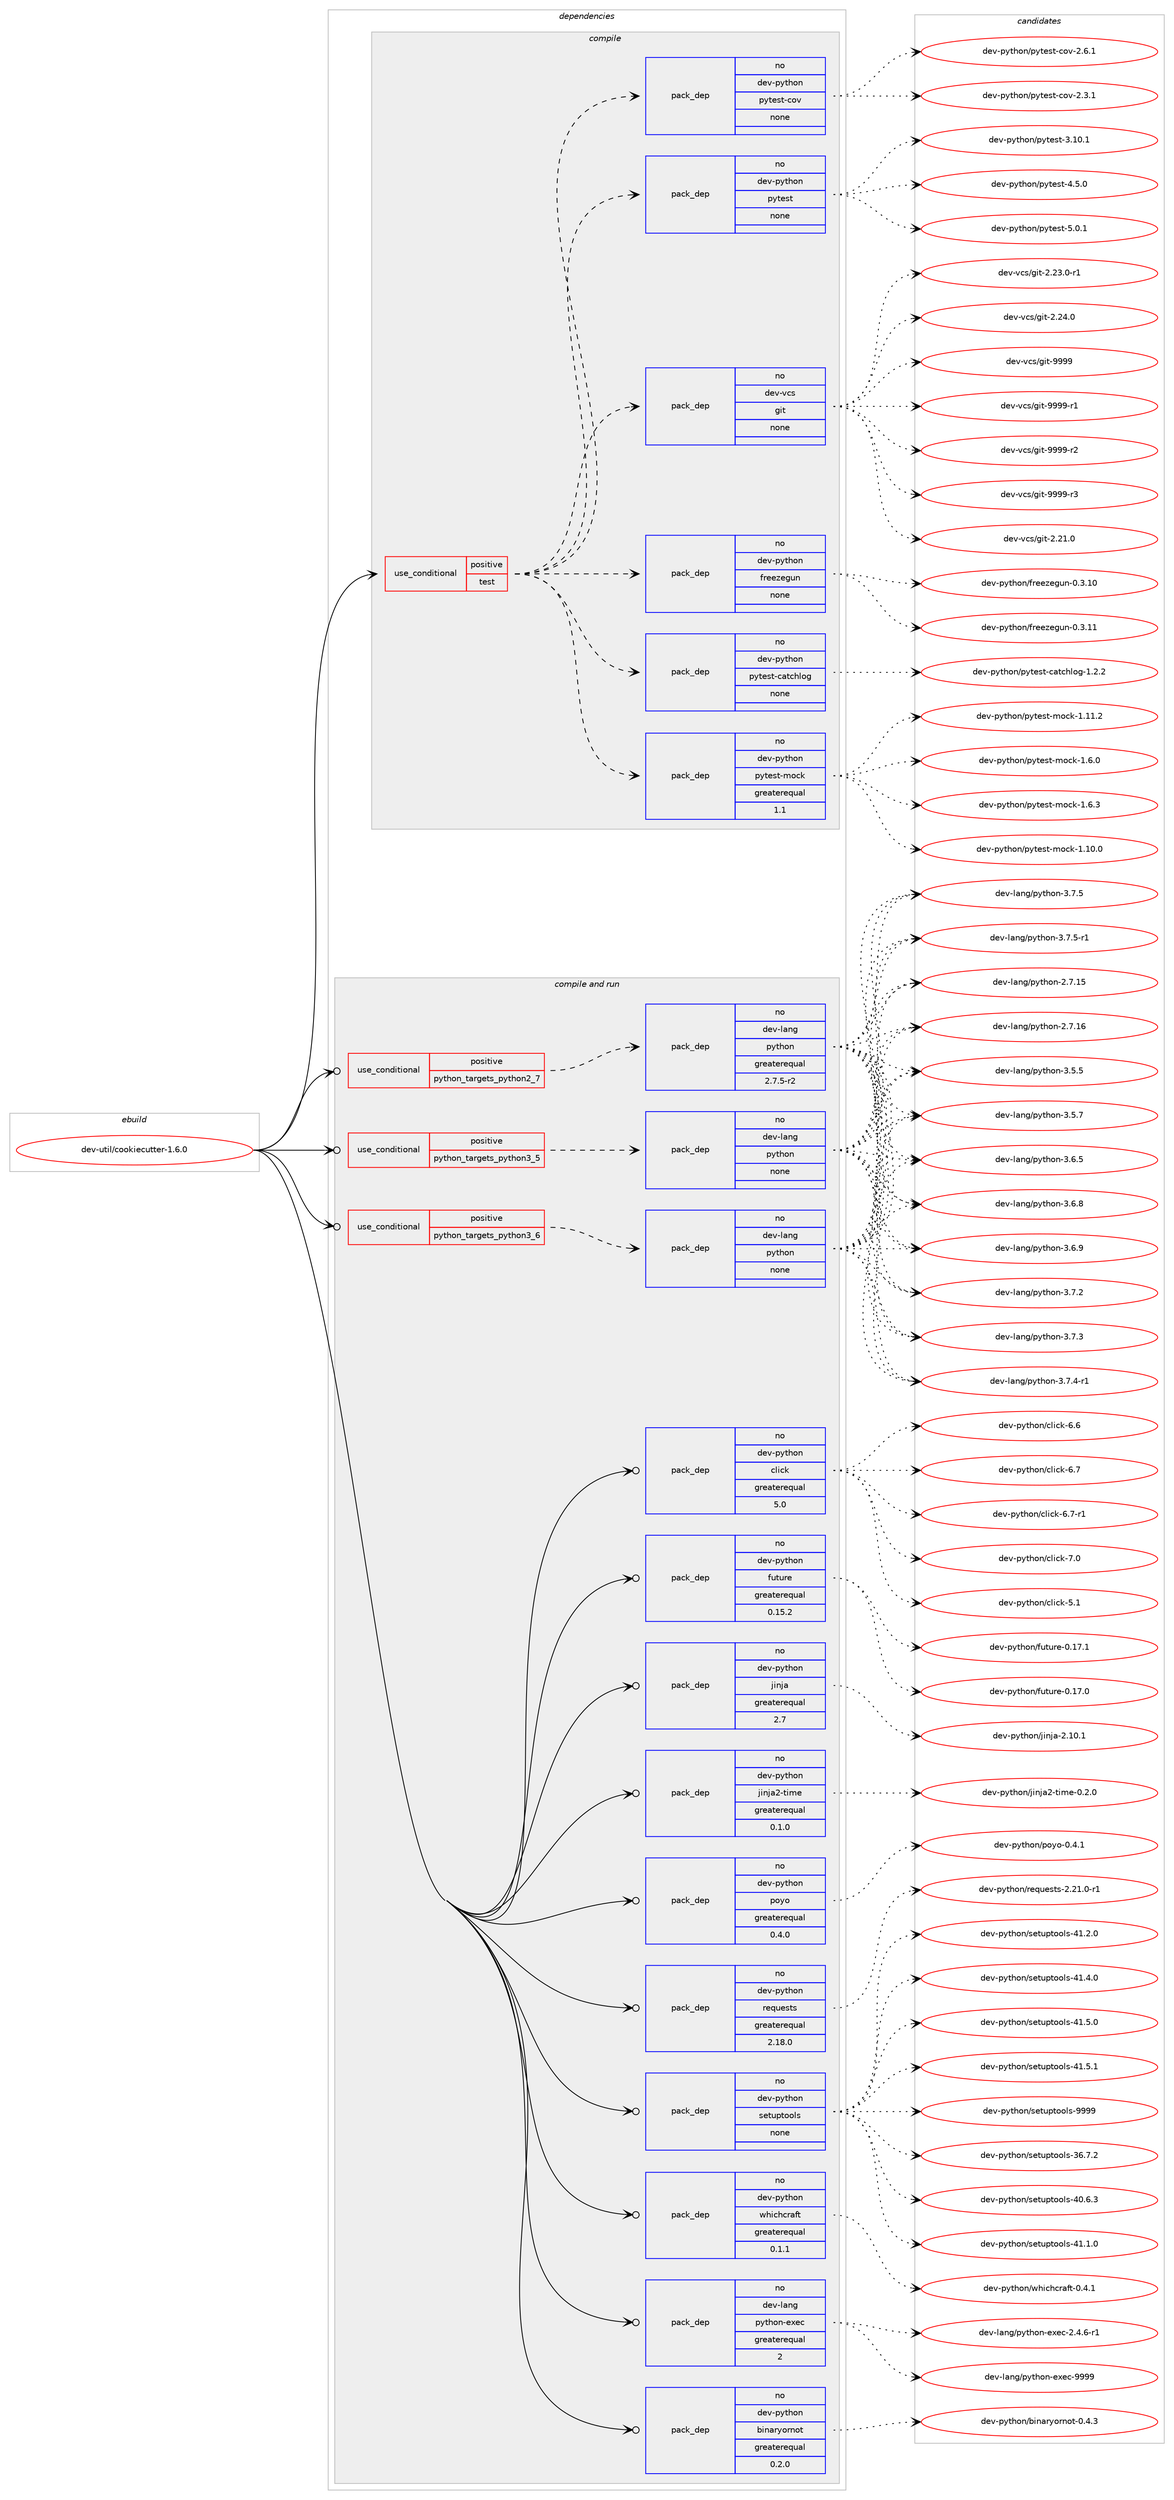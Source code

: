 digraph prolog {

# *************
# Graph options
# *************

newrank=true;
concentrate=true;
compound=true;
graph [rankdir=LR,fontname=Helvetica,fontsize=10,ranksep=1.5];#, ranksep=2.5, nodesep=0.2];
edge  [arrowhead=vee];
node  [fontname=Helvetica,fontsize=10];

# **********
# The ebuild
# **********

subgraph cluster_leftcol {
color=gray;
rank=same;
label=<<i>ebuild</i>>;
id [label="dev-util/cookiecutter-1.6.0", color=red, width=4, href="../dev-util/cookiecutter-1.6.0.svg"];
}

# ****************
# The dependencies
# ****************

subgraph cluster_midcol {
color=gray;
label=<<i>dependencies</i>>;
subgraph cluster_compile {
fillcolor="#eeeeee";
style=filled;
label=<<i>compile</i>>;
subgraph cond182149 {
dependency727224 [label=<<TABLE BORDER="0" CELLBORDER="1" CELLSPACING="0" CELLPADDING="4"><TR><TD ROWSPAN="3" CELLPADDING="10">use_conditional</TD></TR><TR><TD>positive</TD></TR><TR><TD>test</TD></TR></TABLE>>, shape=none, color=red];
subgraph pack532953 {
dependency727225 [label=<<TABLE BORDER="0" CELLBORDER="1" CELLSPACING="0" CELLPADDING="4" WIDTH="220"><TR><TD ROWSPAN="6" CELLPADDING="30">pack_dep</TD></TR><TR><TD WIDTH="110">no</TD></TR><TR><TD>dev-python</TD></TR><TR><TD>pytest</TD></TR><TR><TD>none</TD></TR><TR><TD></TD></TR></TABLE>>, shape=none, color=blue];
}
dependency727224:e -> dependency727225:w [weight=20,style="dashed",arrowhead="vee"];
subgraph pack532954 {
dependency727226 [label=<<TABLE BORDER="0" CELLBORDER="1" CELLSPACING="0" CELLPADDING="4" WIDTH="220"><TR><TD ROWSPAN="6" CELLPADDING="30">pack_dep</TD></TR><TR><TD WIDTH="110">no</TD></TR><TR><TD>dev-python</TD></TR><TR><TD>pytest-cov</TD></TR><TR><TD>none</TD></TR><TR><TD></TD></TR></TABLE>>, shape=none, color=blue];
}
dependency727224:e -> dependency727226:w [weight=20,style="dashed",arrowhead="vee"];
subgraph pack532955 {
dependency727227 [label=<<TABLE BORDER="0" CELLBORDER="1" CELLSPACING="0" CELLPADDING="4" WIDTH="220"><TR><TD ROWSPAN="6" CELLPADDING="30">pack_dep</TD></TR><TR><TD WIDTH="110">no</TD></TR><TR><TD>dev-python</TD></TR><TR><TD>pytest-mock</TD></TR><TR><TD>greaterequal</TD></TR><TR><TD>1.1</TD></TR></TABLE>>, shape=none, color=blue];
}
dependency727224:e -> dependency727227:w [weight=20,style="dashed",arrowhead="vee"];
subgraph pack532956 {
dependency727228 [label=<<TABLE BORDER="0" CELLBORDER="1" CELLSPACING="0" CELLPADDING="4" WIDTH="220"><TR><TD ROWSPAN="6" CELLPADDING="30">pack_dep</TD></TR><TR><TD WIDTH="110">no</TD></TR><TR><TD>dev-python</TD></TR><TR><TD>pytest-catchlog</TD></TR><TR><TD>none</TD></TR><TR><TD></TD></TR></TABLE>>, shape=none, color=blue];
}
dependency727224:e -> dependency727228:w [weight=20,style="dashed",arrowhead="vee"];
subgraph pack532957 {
dependency727229 [label=<<TABLE BORDER="0" CELLBORDER="1" CELLSPACING="0" CELLPADDING="4" WIDTH="220"><TR><TD ROWSPAN="6" CELLPADDING="30">pack_dep</TD></TR><TR><TD WIDTH="110">no</TD></TR><TR><TD>dev-python</TD></TR><TR><TD>freezegun</TD></TR><TR><TD>none</TD></TR><TR><TD></TD></TR></TABLE>>, shape=none, color=blue];
}
dependency727224:e -> dependency727229:w [weight=20,style="dashed",arrowhead="vee"];
subgraph pack532958 {
dependency727230 [label=<<TABLE BORDER="0" CELLBORDER="1" CELLSPACING="0" CELLPADDING="4" WIDTH="220"><TR><TD ROWSPAN="6" CELLPADDING="30">pack_dep</TD></TR><TR><TD WIDTH="110">no</TD></TR><TR><TD>dev-vcs</TD></TR><TR><TD>git</TD></TR><TR><TD>none</TD></TR><TR><TD></TD></TR></TABLE>>, shape=none, color=blue];
}
dependency727224:e -> dependency727230:w [weight=20,style="dashed",arrowhead="vee"];
}
id:e -> dependency727224:w [weight=20,style="solid",arrowhead="vee"];
}
subgraph cluster_compileandrun {
fillcolor="#eeeeee";
style=filled;
label=<<i>compile and run</i>>;
subgraph cond182150 {
dependency727231 [label=<<TABLE BORDER="0" CELLBORDER="1" CELLSPACING="0" CELLPADDING="4"><TR><TD ROWSPAN="3" CELLPADDING="10">use_conditional</TD></TR><TR><TD>positive</TD></TR><TR><TD>python_targets_python2_7</TD></TR></TABLE>>, shape=none, color=red];
subgraph pack532959 {
dependency727232 [label=<<TABLE BORDER="0" CELLBORDER="1" CELLSPACING="0" CELLPADDING="4" WIDTH="220"><TR><TD ROWSPAN="6" CELLPADDING="30">pack_dep</TD></TR><TR><TD WIDTH="110">no</TD></TR><TR><TD>dev-lang</TD></TR><TR><TD>python</TD></TR><TR><TD>greaterequal</TD></TR><TR><TD>2.7.5-r2</TD></TR></TABLE>>, shape=none, color=blue];
}
dependency727231:e -> dependency727232:w [weight=20,style="dashed",arrowhead="vee"];
}
id:e -> dependency727231:w [weight=20,style="solid",arrowhead="odotvee"];
subgraph cond182151 {
dependency727233 [label=<<TABLE BORDER="0" CELLBORDER="1" CELLSPACING="0" CELLPADDING="4"><TR><TD ROWSPAN="3" CELLPADDING="10">use_conditional</TD></TR><TR><TD>positive</TD></TR><TR><TD>python_targets_python3_5</TD></TR></TABLE>>, shape=none, color=red];
subgraph pack532960 {
dependency727234 [label=<<TABLE BORDER="0" CELLBORDER="1" CELLSPACING="0" CELLPADDING="4" WIDTH="220"><TR><TD ROWSPAN="6" CELLPADDING="30">pack_dep</TD></TR><TR><TD WIDTH="110">no</TD></TR><TR><TD>dev-lang</TD></TR><TR><TD>python</TD></TR><TR><TD>none</TD></TR><TR><TD></TD></TR></TABLE>>, shape=none, color=blue];
}
dependency727233:e -> dependency727234:w [weight=20,style="dashed",arrowhead="vee"];
}
id:e -> dependency727233:w [weight=20,style="solid",arrowhead="odotvee"];
subgraph cond182152 {
dependency727235 [label=<<TABLE BORDER="0" CELLBORDER="1" CELLSPACING="0" CELLPADDING="4"><TR><TD ROWSPAN="3" CELLPADDING="10">use_conditional</TD></TR><TR><TD>positive</TD></TR><TR><TD>python_targets_python3_6</TD></TR></TABLE>>, shape=none, color=red];
subgraph pack532961 {
dependency727236 [label=<<TABLE BORDER="0" CELLBORDER="1" CELLSPACING="0" CELLPADDING="4" WIDTH="220"><TR><TD ROWSPAN="6" CELLPADDING="30">pack_dep</TD></TR><TR><TD WIDTH="110">no</TD></TR><TR><TD>dev-lang</TD></TR><TR><TD>python</TD></TR><TR><TD>none</TD></TR><TR><TD></TD></TR></TABLE>>, shape=none, color=blue];
}
dependency727235:e -> dependency727236:w [weight=20,style="dashed",arrowhead="vee"];
}
id:e -> dependency727235:w [weight=20,style="solid",arrowhead="odotvee"];
subgraph pack532962 {
dependency727237 [label=<<TABLE BORDER="0" CELLBORDER="1" CELLSPACING="0" CELLPADDING="4" WIDTH="220"><TR><TD ROWSPAN="6" CELLPADDING="30">pack_dep</TD></TR><TR><TD WIDTH="110">no</TD></TR><TR><TD>dev-lang</TD></TR><TR><TD>python-exec</TD></TR><TR><TD>greaterequal</TD></TR><TR><TD>2</TD></TR></TABLE>>, shape=none, color=blue];
}
id:e -> dependency727237:w [weight=20,style="solid",arrowhead="odotvee"];
subgraph pack532963 {
dependency727238 [label=<<TABLE BORDER="0" CELLBORDER="1" CELLSPACING="0" CELLPADDING="4" WIDTH="220"><TR><TD ROWSPAN="6" CELLPADDING="30">pack_dep</TD></TR><TR><TD WIDTH="110">no</TD></TR><TR><TD>dev-python</TD></TR><TR><TD>binaryornot</TD></TR><TR><TD>greaterequal</TD></TR><TR><TD>0.2.0</TD></TR></TABLE>>, shape=none, color=blue];
}
id:e -> dependency727238:w [weight=20,style="solid",arrowhead="odotvee"];
subgraph pack532964 {
dependency727239 [label=<<TABLE BORDER="0" CELLBORDER="1" CELLSPACING="0" CELLPADDING="4" WIDTH="220"><TR><TD ROWSPAN="6" CELLPADDING="30">pack_dep</TD></TR><TR><TD WIDTH="110">no</TD></TR><TR><TD>dev-python</TD></TR><TR><TD>click</TD></TR><TR><TD>greaterequal</TD></TR><TR><TD>5.0</TD></TR></TABLE>>, shape=none, color=blue];
}
id:e -> dependency727239:w [weight=20,style="solid",arrowhead="odotvee"];
subgraph pack532965 {
dependency727240 [label=<<TABLE BORDER="0" CELLBORDER="1" CELLSPACING="0" CELLPADDING="4" WIDTH="220"><TR><TD ROWSPAN="6" CELLPADDING="30">pack_dep</TD></TR><TR><TD WIDTH="110">no</TD></TR><TR><TD>dev-python</TD></TR><TR><TD>future</TD></TR><TR><TD>greaterequal</TD></TR><TR><TD>0.15.2</TD></TR></TABLE>>, shape=none, color=blue];
}
id:e -> dependency727240:w [weight=20,style="solid",arrowhead="odotvee"];
subgraph pack532966 {
dependency727241 [label=<<TABLE BORDER="0" CELLBORDER="1" CELLSPACING="0" CELLPADDING="4" WIDTH="220"><TR><TD ROWSPAN="6" CELLPADDING="30">pack_dep</TD></TR><TR><TD WIDTH="110">no</TD></TR><TR><TD>dev-python</TD></TR><TR><TD>jinja</TD></TR><TR><TD>greaterequal</TD></TR><TR><TD>2.7</TD></TR></TABLE>>, shape=none, color=blue];
}
id:e -> dependency727241:w [weight=20,style="solid",arrowhead="odotvee"];
subgraph pack532967 {
dependency727242 [label=<<TABLE BORDER="0" CELLBORDER="1" CELLSPACING="0" CELLPADDING="4" WIDTH="220"><TR><TD ROWSPAN="6" CELLPADDING="30">pack_dep</TD></TR><TR><TD WIDTH="110">no</TD></TR><TR><TD>dev-python</TD></TR><TR><TD>jinja2-time</TD></TR><TR><TD>greaterequal</TD></TR><TR><TD>0.1.0</TD></TR></TABLE>>, shape=none, color=blue];
}
id:e -> dependency727242:w [weight=20,style="solid",arrowhead="odotvee"];
subgraph pack532968 {
dependency727243 [label=<<TABLE BORDER="0" CELLBORDER="1" CELLSPACING="0" CELLPADDING="4" WIDTH="220"><TR><TD ROWSPAN="6" CELLPADDING="30">pack_dep</TD></TR><TR><TD WIDTH="110">no</TD></TR><TR><TD>dev-python</TD></TR><TR><TD>poyo</TD></TR><TR><TD>greaterequal</TD></TR><TR><TD>0.4.0</TD></TR></TABLE>>, shape=none, color=blue];
}
id:e -> dependency727243:w [weight=20,style="solid",arrowhead="odotvee"];
subgraph pack532969 {
dependency727244 [label=<<TABLE BORDER="0" CELLBORDER="1" CELLSPACING="0" CELLPADDING="4" WIDTH="220"><TR><TD ROWSPAN="6" CELLPADDING="30">pack_dep</TD></TR><TR><TD WIDTH="110">no</TD></TR><TR><TD>dev-python</TD></TR><TR><TD>requests</TD></TR><TR><TD>greaterequal</TD></TR><TR><TD>2.18.0</TD></TR></TABLE>>, shape=none, color=blue];
}
id:e -> dependency727244:w [weight=20,style="solid",arrowhead="odotvee"];
subgraph pack532970 {
dependency727245 [label=<<TABLE BORDER="0" CELLBORDER="1" CELLSPACING="0" CELLPADDING="4" WIDTH="220"><TR><TD ROWSPAN="6" CELLPADDING="30">pack_dep</TD></TR><TR><TD WIDTH="110">no</TD></TR><TR><TD>dev-python</TD></TR><TR><TD>setuptools</TD></TR><TR><TD>none</TD></TR><TR><TD></TD></TR></TABLE>>, shape=none, color=blue];
}
id:e -> dependency727245:w [weight=20,style="solid",arrowhead="odotvee"];
subgraph pack532971 {
dependency727246 [label=<<TABLE BORDER="0" CELLBORDER="1" CELLSPACING="0" CELLPADDING="4" WIDTH="220"><TR><TD ROWSPAN="6" CELLPADDING="30">pack_dep</TD></TR><TR><TD WIDTH="110">no</TD></TR><TR><TD>dev-python</TD></TR><TR><TD>whichcraft</TD></TR><TR><TD>greaterequal</TD></TR><TR><TD>0.1.1</TD></TR></TABLE>>, shape=none, color=blue];
}
id:e -> dependency727246:w [weight=20,style="solid",arrowhead="odotvee"];
}
subgraph cluster_run {
fillcolor="#eeeeee";
style=filled;
label=<<i>run</i>>;
}
}

# **************
# The candidates
# **************

subgraph cluster_choices {
rank=same;
color=gray;
label=<<i>candidates</i>>;

subgraph choice532953 {
color=black;
nodesep=1;
choice100101118451121211161041111104711212111610111511645514649484649 [label="dev-python/pytest-3.10.1", color=red, width=4,href="../dev-python/pytest-3.10.1.svg"];
choice1001011184511212111610411111047112121116101115116455246534648 [label="dev-python/pytest-4.5.0", color=red, width=4,href="../dev-python/pytest-4.5.0.svg"];
choice1001011184511212111610411111047112121116101115116455346484649 [label="dev-python/pytest-5.0.1", color=red, width=4,href="../dev-python/pytest-5.0.1.svg"];
dependency727225:e -> choice100101118451121211161041111104711212111610111511645514649484649:w [style=dotted,weight="100"];
dependency727225:e -> choice1001011184511212111610411111047112121116101115116455246534648:w [style=dotted,weight="100"];
dependency727225:e -> choice1001011184511212111610411111047112121116101115116455346484649:w [style=dotted,weight="100"];
}
subgraph choice532954 {
color=black;
nodesep=1;
choice10010111845112121116104111110471121211161011151164599111118455046514649 [label="dev-python/pytest-cov-2.3.1", color=red, width=4,href="../dev-python/pytest-cov-2.3.1.svg"];
choice10010111845112121116104111110471121211161011151164599111118455046544649 [label="dev-python/pytest-cov-2.6.1", color=red, width=4,href="../dev-python/pytest-cov-2.6.1.svg"];
dependency727226:e -> choice10010111845112121116104111110471121211161011151164599111118455046514649:w [style=dotted,weight="100"];
dependency727226:e -> choice10010111845112121116104111110471121211161011151164599111118455046544649:w [style=dotted,weight="100"];
}
subgraph choice532955 {
color=black;
nodesep=1;
choice1001011184511212111610411111047112121116101115116451091119910745494649484648 [label="dev-python/pytest-mock-1.10.0", color=red, width=4,href="../dev-python/pytest-mock-1.10.0.svg"];
choice1001011184511212111610411111047112121116101115116451091119910745494649494650 [label="dev-python/pytest-mock-1.11.2", color=red, width=4,href="../dev-python/pytest-mock-1.11.2.svg"];
choice10010111845112121116104111110471121211161011151164510911199107454946544648 [label="dev-python/pytest-mock-1.6.0", color=red, width=4,href="../dev-python/pytest-mock-1.6.0.svg"];
choice10010111845112121116104111110471121211161011151164510911199107454946544651 [label="dev-python/pytest-mock-1.6.3", color=red, width=4,href="../dev-python/pytest-mock-1.6.3.svg"];
dependency727227:e -> choice1001011184511212111610411111047112121116101115116451091119910745494649484648:w [style=dotted,weight="100"];
dependency727227:e -> choice1001011184511212111610411111047112121116101115116451091119910745494649494650:w [style=dotted,weight="100"];
dependency727227:e -> choice10010111845112121116104111110471121211161011151164510911199107454946544648:w [style=dotted,weight="100"];
dependency727227:e -> choice10010111845112121116104111110471121211161011151164510911199107454946544651:w [style=dotted,weight="100"];
}
subgraph choice532956 {
color=black;
nodesep=1;
choice100101118451121211161041111104711212111610111511645999711699104108111103454946504650 [label="dev-python/pytest-catchlog-1.2.2", color=red, width=4,href="../dev-python/pytest-catchlog-1.2.2.svg"];
dependency727228:e -> choice100101118451121211161041111104711212111610111511645999711699104108111103454946504650:w [style=dotted,weight="100"];
}
subgraph choice532957 {
color=black;
nodesep=1;
choice100101118451121211161041111104710211410110112210110311711045484651464948 [label="dev-python/freezegun-0.3.10", color=red, width=4,href="../dev-python/freezegun-0.3.10.svg"];
choice100101118451121211161041111104710211410110112210110311711045484651464949 [label="dev-python/freezegun-0.3.11", color=red, width=4,href="../dev-python/freezegun-0.3.11.svg"];
dependency727229:e -> choice100101118451121211161041111104710211410110112210110311711045484651464948:w [style=dotted,weight="100"];
dependency727229:e -> choice100101118451121211161041111104710211410110112210110311711045484651464949:w [style=dotted,weight="100"];
}
subgraph choice532958 {
color=black;
nodesep=1;
choice10010111845118991154710310511645504650494648 [label="dev-vcs/git-2.21.0", color=red, width=4,href="../dev-vcs/git-2.21.0.svg"];
choice100101118451189911547103105116455046505146484511449 [label="dev-vcs/git-2.23.0-r1", color=red, width=4,href="../dev-vcs/git-2.23.0-r1.svg"];
choice10010111845118991154710310511645504650524648 [label="dev-vcs/git-2.24.0", color=red, width=4,href="../dev-vcs/git-2.24.0.svg"];
choice1001011184511899115471031051164557575757 [label="dev-vcs/git-9999", color=red, width=4,href="../dev-vcs/git-9999.svg"];
choice10010111845118991154710310511645575757574511449 [label="dev-vcs/git-9999-r1", color=red, width=4,href="../dev-vcs/git-9999-r1.svg"];
choice10010111845118991154710310511645575757574511450 [label="dev-vcs/git-9999-r2", color=red, width=4,href="../dev-vcs/git-9999-r2.svg"];
choice10010111845118991154710310511645575757574511451 [label="dev-vcs/git-9999-r3", color=red, width=4,href="../dev-vcs/git-9999-r3.svg"];
dependency727230:e -> choice10010111845118991154710310511645504650494648:w [style=dotted,weight="100"];
dependency727230:e -> choice100101118451189911547103105116455046505146484511449:w [style=dotted,weight="100"];
dependency727230:e -> choice10010111845118991154710310511645504650524648:w [style=dotted,weight="100"];
dependency727230:e -> choice1001011184511899115471031051164557575757:w [style=dotted,weight="100"];
dependency727230:e -> choice10010111845118991154710310511645575757574511449:w [style=dotted,weight="100"];
dependency727230:e -> choice10010111845118991154710310511645575757574511450:w [style=dotted,weight="100"];
dependency727230:e -> choice10010111845118991154710310511645575757574511451:w [style=dotted,weight="100"];
}
subgraph choice532959 {
color=black;
nodesep=1;
choice10010111845108971101034711212111610411111045504655464953 [label="dev-lang/python-2.7.15", color=red, width=4,href="../dev-lang/python-2.7.15.svg"];
choice10010111845108971101034711212111610411111045504655464954 [label="dev-lang/python-2.7.16", color=red, width=4,href="../dev-lang/python-2.7.16.svg"];
choice100101118451089711010347112121116104111110455146534653 [label="dev-lang/python-3.5.5", color=red, width=4,href="../dev-lang/python-3.5.5.svg"];
choice100101118451089711010347112121116104111110455146534655 [label="dev-lang/python-3.5.7", color=red, width=4,href="../dev-lang/python-3.5.7.svg"];
choice100101118451089711010347112121116104111110455146544653 [label="dev-lang/python-3.6.5", color=red, width=4,href="../dev-lang/python-3.6.5.svg"];
choice100101118451089711010347112121116104111110455146544656 [label="dev-lang/python-3.6.8", color=red, width=4,href="../dev-lang/python-3.6.8.svg"];
choice100101118451089711010347112121116104111110455146544657 [label="dev-lang/python-3.6.9", color=red, width=4,href="../dev-lang/python-3.6.9.svg"];
choice100101118451089711010347112121116104111110455146554650 [label="dev-lang/python-3.7.2", color=red, width=4,href="../dev-lang/python-3.7.2.svg"];
choice100101118451089711010347112121116104111110455146554651 [label="dev-lang/python-3.7.3", color=red, width=4,href="../dev-lang/python-3.7.3.svg"];
choice1001011184510897110103471121211161041111104551465546524511449 [label="dev-lang/python-3.7.4-r1", color=red, width=4,href="../dev-lang/python-3.7.4-r1.svg"];
choice100101118451089711010347112121116104111110455146554653 [label="dev-lang/python-3.7.5", color=red, width=4,href="../dev-lang/python-3.7.5.svg"];
choice1001011184510897110103471121211161041111104551465546534511449 [label="dev-lang/python-3.7.5-r1", color=red, width=4,href="../dev-lang/python-3.7.5-r1.svg"];
dependency727232:e -> choice10010111845108971101034711212111610411111045504655464953:w [style=dotted,weight="100"];
dependency727232:e -> choice10010111845108971101034711212111610411111045504655464954:w [style=dotted,weight="100"];
dependency727232:e -> choice100101118451089711010347112121116104111110455146534653:w [style=dotted,weight="100"];
dependency727232:e -> choice100101118451089711010347112121116104111110455146534655:w [style=dotted,weight="100"];
dependency727232:e -> choice100101118451089711010347112121116104111110455146544653:w [style=dotted,weight="100"];
dependency727232:e -> choice100101118451089711010347112121116104111110455146544656:w [style=dotted,weight="100"];
dependency727232:e -> choice100101118451089711010347112121116104111110455146544657:w [style=dotted,weight="100"];
dependency727232:e -> choice100101118451089711010347112121116104111110455146554650:w [style=dotted,weight="100"];
dependency727232:e -> choice100101118451089711010347112121116104111110455146554651:w [style=dotted,weight="100"];
dependency727232:e -> choice1001011184510897110103471121211161041111104551465546524511449:w [style=dotted,weight="100"];
dependency727232:e -> choice100101118451089711010347112121116104111110455146554653:w [style=dotted,weight="100"];
dependency727232:e -> choice1001011184510897110103471121211161041111104551465546534511449:w [style=dotted,weight="100"];
}
subgraph choice532960 {
color=black;
nodesep=1;
choice10010111845108971101034711212111610411111045504655464953 [label="dev-lang/python-2.7.15", color=red, width=4,href="../dev-lang/python-2.7.15.svg"];
choice10010111845108971101034711212111610411111045504655464954 [label="dev-lang/python-2.7.16", color=red, width=4,href="../dev-lang/python-2.7.16.svg"];
choice100101118451089711010347112121116104111110455146534653 [label="dev-lang/python-3.5.5", color=red, width=4,href="../dev-lang/python-3.5.5.svg"];
choice100101118451089711010347112121116104111110455146534655 [label="dev-lang/python-3.5.7", color=red, width=4,href="../dev-lang/python-3.5.7.svg"];
choice100101118451089711010347112121116104111110455146544653 [label="dev-lang/python-3.6.5", color=red, width=4,href="../dev-lang/python-3.6.5.svg"];
choice100101118451089711010347112121116104111110455146544656 [label="dev-lang/python-3.6.8", color=red, width=4,href="../dev-lang/python-3.6.8.svg"];
choice100101118451089711010347112121116104111110455146544657 [label="dev-lang/python-3.6.9", color=red, width=4,href="../dev-lang/python-3.6.9.svg"];
choice100101118451089711010347112121116104111110455146554650 [label="dev-lang/python-3.7.2", color=red, width=4,href="../dev-lang/python-3.7.2.svg"];
choice100101118451089711010347112121116104111110455146554651 [label="dev-lang/python-3.7.3", color=red, width=4,href="../dev-lang/python-3.7.3.svg"];
choice1001011184510897110103471121211161041111104551465546524511449 [label="dev-lang/python-3.7.4-r1", color=red, width=4,href="../dev-lang/python-3.7.4-r1.svg"];
choice100101118451089711010347112121116104111110455146554653 [label="dev-lang/python-3.7.5", color=red, width=4,href="../dev-lang/python-3.7.5.svg"];
choice1001011184510897110103471121211161041111104551465546534511449 [label="dev-lang/python-3.7.5-r1", color=red, width=4,href="../dev-lang/python-3.7.5-r1.svg"];
dependency727234:e -> choice10010111845108971101034711212111610411111045504655464953:w [style=dotted,weight="100"];
dependency727234:e -> choice10010111845108971101034711212111610411111045504655464954:w [style=dotted,weight="100"];
dependency727234:e -> choice100101118451089711010347112121116104111110455146534653:w [style=dotted,weight="100"];
dependency727234:e -> choice100101118451089711010347112121116104111110455146534655:w [style=dotted,weight="100"];
dependency727234:e -> choice100101118451089711010347112121116104111110455146544653:w [style=dotted,weight="100"];
dependency727234:e -> choice100101118451089711010347112121116104111110455146544656:w [style=dotted,weight="100"];
dependency727234:e -> choice100101118451089711010347112121116104111110455146544657:w [style=dotted,weight="100"];
dependency727234:e -> choice100101118451089711010347112121116104111110455146554650:w [style=dotted,weight="100"];
dependency727234:e -> choice100101118451089711010347112121116104111110455146554651:w [style=dotted,weight="100"];
dependency727234:e -> choice1001011184510897110103471121211161041111104551465546524511449:w [style=dotted,weight="100"];
dependency727234:e -> choice100101118451089711010347112121116104111110455146554653:w [style=dotted,weight="100"];
dependency727234:e -> choice1001011184510897110103471121211161041111104551465546534511449:w [style=dotted,weight="100"];
}
subgraph choice532961 {
color=black;
nodesep=1;
choice10010111845108971101034711212111610411111045504655464953 [label="dev-lang/python-2.7.15", color=red, width=4,href="../dev-lang/python-2.7.15.svg"];
choice10010111845108971101034711212111610411111045504655464954 [label="dev-lang/python-2.7.16", color=red, width=4,href="../dev-lang/python-2.7.16.svg"];
choice100101118451089711010347112121116104111110455146534653 [label="dev-lang/python-3.5.5", color=red, width=4,href="../dev-lang/python-3.5.5.svg"];
choice100101118451089711010347112121116104111110455146534655 [label="dev-lang/python-3.5.7", color=red, width=4,href="../dev-lang/python-3.5.7.svg"];
choice100101118451089711010347112121116104111110455146544653 [label="dev-lang/python-3.6.5", color=red, width=4,href="../dev-lang/python-3.6.5.svg"];
choice100101118451089711010347112121116104111110455146544656 [label="dev-lang/python-3.6.8", color=red, width=4,href="../dev-lang/python-3.6.8.svg"];
choice100101118451089711010347112121116104111110455146544657 [label="dev-lang/python-3.6.9", color=red, width=4,href="../dev-lang/python-3.6.9.svg"];
choice100101118451089711010347112121116104111110455146554650 [label="dev-lang/python-3.7.2", color=red, width=4,href="../dev-lang/python-3.7.2.svg"];
choice100101118451089711010347112121116104111110455146554651 [label="dev-lang/python-3.7.3", color=red, width=4,href="../dev-lang/python-3.7.3.svg"];
choice1001011184510897110103471121211161041111104551465546524511449 [label="dev-lang/python-3.7.4-r1", color=red, width=4,href="../dev-lang/python-3.7.4-r1.svg"];
choice100101118451089711010347112121116104111110455146554653 [label="dev-lang/python-3.7.5", color=red, width=4,href="../dev-lang/python-3.7.5.svg"];
choice1001011184510897110103471121211161041111104551465546534511449 [label="dev-lang/python-3.7.5-r1", color=red, width=4,href="../dev-lang/python-3.7.5-r1.svg"];
dependency727236:e -> choice10010111845108971101034711212111610411111045504655464953:w [style=dotted,weight="100"];
dependency727236:e -> choice10010111845108971101034711212111610411111045504655464954:w [style=dotted,weight="100"];
dependency727236:e -> choice100101118451089711010347112121116104111110455146534653:w [style=dotted,weight="100"];
dependency727236:e -> choice100101118451089711010347112121116104111110455146534655:w [style=dotted,weight="100"];
dependency727236:e -> choice100101118451089711010347112121116104111110455146544653:w [style=dotted,weight="100"];
dependency727236:e -> choice100101118451089711010347112121116104111110455146544656:w [style=dotted,weight="100"];
dependency727236:e -> choice100101118451089711010347112121116104111110455146544657:w [style=dotted,weight="100"];
dependency727236:e -> choice100101118451089711010347112121116104111110455146554650:w [style=dotted,weight="100"];
dependency727236:e -> choice100101118451089711010347112121116104111110455146554651:w [style=dotted,weight="100"];
dependency727236:e -> choice1001011184510897110103471121211161041111104551465546524511449:w [style=dotted,weight="100"];
dependency727236:e -> choice100101118451089711010347112121116104111110455146554653:w [style=dotted,weight="100"];
dependency727236:e -> choice1001011184510897110103471121211161041111104551465546534511449:w [style=dotted,weight="100"];
}
subgraph choice532962 {
color=black;
nodesep=1;
choice10010111845108971101034711212111610411111045101120101994550465246544511449 [label="dev-lang/python-exec-2.4.6-r1", color=red, width=4,href="../dev-lang/python-exec-2.4.6-r1.svg"];
choice10010111845108971101034711212111610411111045101120101994557575757 [label="dev-lang/python-exec-9999", color=red, width=4,href="../dev-lang/python-exec-9999.svg"];
dependency727237:e -> choice10010111845108971101034711212111610411111045101120101994550465246544511449:w [style=dotted,weight="100"];
dependency727237:e -> choice10010111845108971101034711212111610411111045101120101994557575757:w [style=dotted,weight="100"];
}
subgraph choice532963 {
color=black;
nodesep=1;
choice10010111845112121116104111110479810511097114121111114110111116454846524651 [label="dev-python/binaryornot-0.4.3", color=red, width=4,href="../dev-python/binaryornot-0.4.3.svg"];
dependency727238:e -> choice10010111845112121116104111110479810511097114121111114110111116454846524651:w [style=dotted,weight="100"];
}
subgraph choice532964 {
color=black;
nodesep=1;
choice1001011184511212111610411111047991081059910745534649 [label="dev-python/click-5.1", color=red, width=4,href="../dev-python/click-5.1.svg"];
choice1001011184511212111610411111047991081059910745544654 [label="dev-python/click-6.6", color=red, width=4,href="../dev-python/click-6.6.svg"];
choice1001011184511212111610411111047991081059910745544655 [label="dev-python/click-6.7", color=red, width=4,href="../dev-python/click-6.7.svg"];
choice10010111845112121116104111110479910810599107455446554511449 [label="dev-python/click-6.7-r1", color=red, width=4,href="../dev-python/click-6.7-r1.svg"];
choice1001011184511212111610411111047991081059910745554648 [label="dev-python/click-7.0", color=red, width=4,href="../dev-python/click-7.0.svg"];
dependency727239:e -> choice1001011184511212111610411111047991081059910745534649:w [style=dotted,weight="100"];
dependency727239:e -> choice1001011184511212111610411111047991081059910745544654:w [style=dotted,weight="100"];
dependency727239:e -> choice1001011184511212111610411111047991081059910745544655:w [style=dotted,weight="100"];
dependency727239:e -> choice10010111845112121116104111110479910810599107455446554511449:w [style=dotted,weight="100"];
dependency727239:e -> choice1001011184511212111610411111047991081059910745554648:w [style=dotted,weight="100"];
}
subgraph choice532965 {
color=black;
nodesep=1;
choice100101118451121211161041111104710211711611711410145484649554648 [label="dev-python/future-0.17.0", color=red, width=4,href="../dev-python/future-0.17.0.svg"];
choice100101118451121211161041111104710211711611711410145484649554649 [label="dev-python/future-0.17.1", color=red, width=4,href="../dev-python/future-0.17.1.svg"];
dependency727240:e -> choice100101118451121211161041111104710211711611711410145484649554648:w [style=dotted,weight="100"];
dependency727240:e -> choice100101118451121211161041111104710211711611711410145484649554649:w [style=dotted,weight="100"];
}
subgraph choice532966 {
color=black;
nodesep=1;
choice10010111845112121116104111110471061051101069745504649484649 [label="dev-python/jinja-2.10.1", color=red, width=4,href="../dev-python/jinja-2.10.1.svg"];
dependency727241:e -> choice10010111845112121116104111110471061051101069745504649484649:w [style=dotted,weight="100"];
}
subgraph choice532967 {
color=black;
nodesep=1;
choice1001011184511212111610411111047106105110106975045116105109101454846504648 [label="dev-python/jinja2-time-0.2.0", color=red, width=4,href="../dev-python/jinja2-time-0.2.0.svg"];
dependency727242:e -> choice1001011184511212111610411111047106105110106975045116105109101454846504648:w [style=dotted,weight="100"];
}
subgraph choice532968 {
color=black;
nodesep=1;
choice1001011184511212111610411111047112111121111454846524649 [label="dev-python/poyo-0.4.1", color=red, width=4,href="../dev-python/poyo-0.4.1.svg"];
dependency727243:e -> choice1001011184511212111610411111047112111121111454846524649:w [style=dotted,weight="100"];
}
subgraph choice532969 {
color=black;
nodesep=1;
choice1001011184511212111610411111047114101113117101115116115455046504946484511449 [label="dev-python/requests-2.21.0-r1", color=red, width=4,href="../dev-python/requests-2.21.0-r1.svg"];
dependency727244:e -> choice1001011184511212111610411111047114101113117101115116115455046504946484511449:w [style=dotted,weight="100"];
}
subgraph choice532970 {
color=black;
nodesep=1;
choice100101118451121211161041111104711510111611711211611111110811545515446554650 [label="dev-python/setuptools-36.7.2", color=red, width=4,href="../dev-python/setuptools-36.7.2.svg"];
choice100101118451121211161041111104711510111611711211611111110811545524846544651 [label="dev-python/setuptools-40.6.3", color=red, width=4,href="../dev-python/setuptools-40.6.3.svg"];
choice100101118451121211161041111104711510111611711211611111110811545524946494648 [label="dev-python/setuptools-41.1.0", color=red, width=4,href="../dev-python/setuptools-41.1.0.svg"];
choice100101118451121211161041111104711510111611711211611111110811545524946504648 [label="dev-python/setuptools-41.2.0", color=red, width=4,href="../dev-python/setuptools-41.2.0.svg"];
choice100101118451121211161041111104711510111611711211611111110811545524946524648 [label="dev-python/setuptools-41.4.0", color=red, width=4,href="../dev-python/setuptools-41.4.0.svg"];
choice100101118451121211161041111104711510111611711211611111110811545524946534648 [label="dev-python/setuptools-41.5.0", color=red, width=4,href="../dev-python/setuptools-41.5.0.svg"];
choice100101118451121211161041111104711510111611711211611111110811545524946534649 [label="dev-python/setuptools-41.5.1", color=red, width=4,href="../dev-python/setuptools-41.5.1.svg"];
choice10010111845112121116104111110471151011161171121161111111081154557575757 [label="dev-python/setuptools-9999", color=red, width=4,href="../dev-python/setuptools-9999.svg"];
dependency727245:e -> choice100101118451121211161041111104711510111611711211611111110811545515446554650:w [style=dotted,weight="100"];
dependency727245:e -> choice100101118451121211161041111104711510111611711211611111110811545524846544651:w [style=dotted,weight="100"];
dependency727245:e -> choice100101118451121211161041111104711510111611711211611111110811545524946494648:w [style=dotted,weight="100"];
dependency727245:e -> choice100101118451121211161041111104711510111611711211611111110811545524946504648:w [style=dotted,weight="100"];
dependency727245:e -> choice100101118451121211161041111104711510111611711211611111110811545524946524648:w [style=dotted,weight="100"];
dependency727245:e -> choice100101118451121211161041111104711510111611711211611111110811545524946534648:w [style=dotted,weight="100"];
dependency727245:e -> choice100101118451121211161041111104711510111611711211611111110811545524946534649:w [style=dotted,weight="100"];
dependency727245:e -> choice10010111845112121116104111110471151011161171121161111111081154557575757:w [style=dotted,weight="100"];
}
subgraph choice532971 {
color=black;
nodesep=1;
choice1001011184511212111610411111047119104105991049911497102116454846524649 [label="dev-python/whichcraft-0.4.1", color=red, width=4,href="../dev-python/whichcraft-0.4.1.svg"];
dependency727246:e -> choice1001011184511212111610411111047119104105991049911497102116454846524649:w [style=dotted,weight="100"];
}
}

}
